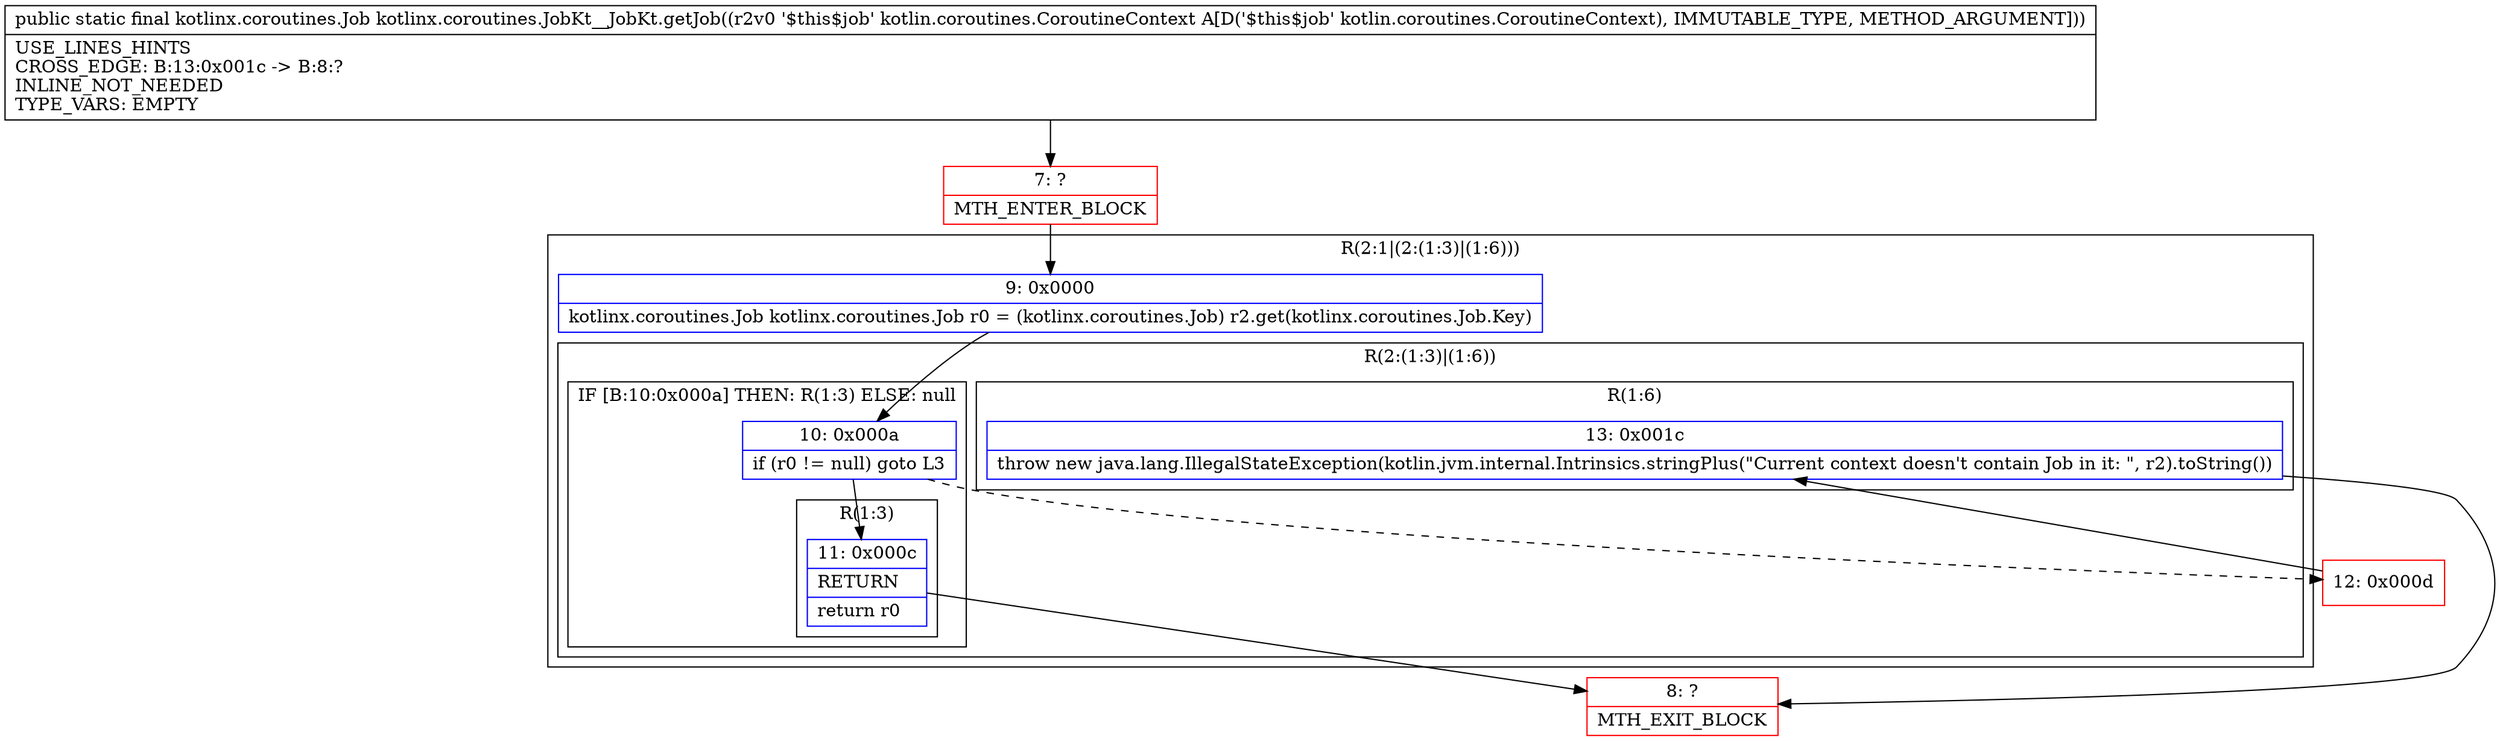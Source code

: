 digraph "CFG forkotlinx.coroutines.JobKt__JobKt.getJob(Lkotlin\/coroutines\/CoroutineContext;)Lkotlinx\/coroutines\/Job;" {
subgraph cluster_Region_1796524529 {
label = "R(2:1|(2:(1:3)|(1:6)))";
node [shape=record,color=blue];
Node_9 [shape=record,label="{9\:\ 0x0000|kotlinx.coroutines.Job kotlinx.coroutines.Job r0 = (kotlinx.coroutines.Job) r2.get(kotlinx.coroutines.Job.Key)\l}"];
subgraph cluster_Region_531096334 {
label = "R(2:(1:3)|(1:6))";
node [shape=record,color=blue];
subgraph cluster_IfRegion_1686060190 {
label = "IF [B:10:0x000a] THEN: R(1:3) ELSE: null";
node [shape=record,color=blue];
Node_10 [shape=record,label="{10\:\ 0x000a|if (r0 != null) goto L3\l}"];
subgraph cluster_Region_1300388708 {
label = "R(1:3)";
node [shape=record,color=blue];
Node_11 [shape=record,label="{11\:\ 0x000c|RETURN\l|return r0\l}"];
}
}
subgraph cluster_Region_2073064632 {
label = "R(1:6)";
node [shape=record,color=blue];
Node_13 [shape=record,label="{13\:\ 0x001c|throw new java.lang.IllegalStateException(kotlin.jvm.internal.Intrinsics.stringPlus(\"Current context doesn't contain Job in it: \", r2).toString())\l}"];
}
}
}
Node_7 [shape=record,color=red,label="{7\:\ ?|MTH_ENTER_BLOCK\l}"];
Node_8 [shape=record,color=red,label="{8\:\ ?|MTH_EXIT_BLOCK\l}"];
Node_12 [shape=record,color=red,label="{12\:\ 0x000d}"];
MethodNode[shape=record,label="{public static final kotlinx.coroutines.Job kotlinx.coroutines.JobKt__JobKt.getJob((r2v0 '$this$job' kotlin.coroutines.CoroutineContext A[D('$this$job' kotlin.coroutines.CoroutineContext), IMMUTABLE_TYPE, METHOD_ARGUMENT]))  | USE_LINES_HINTS\lCROSS_EDGE: B:13:0x001c \-\> B:8:?\lINLINE_NOT_NEEDED\lTYPE_VARS: EMPTY\l}"];
MethodNode -> Node_7;Node_9 -> Node_10;
Node_10 -> Node_11;
Node_10 -> Node_12[style=dashed];
Node_11 -> Node_8;
Node_13 -> Node_8;
Node_7 -> Node_9;
Node_12 -> Node_13;
}

